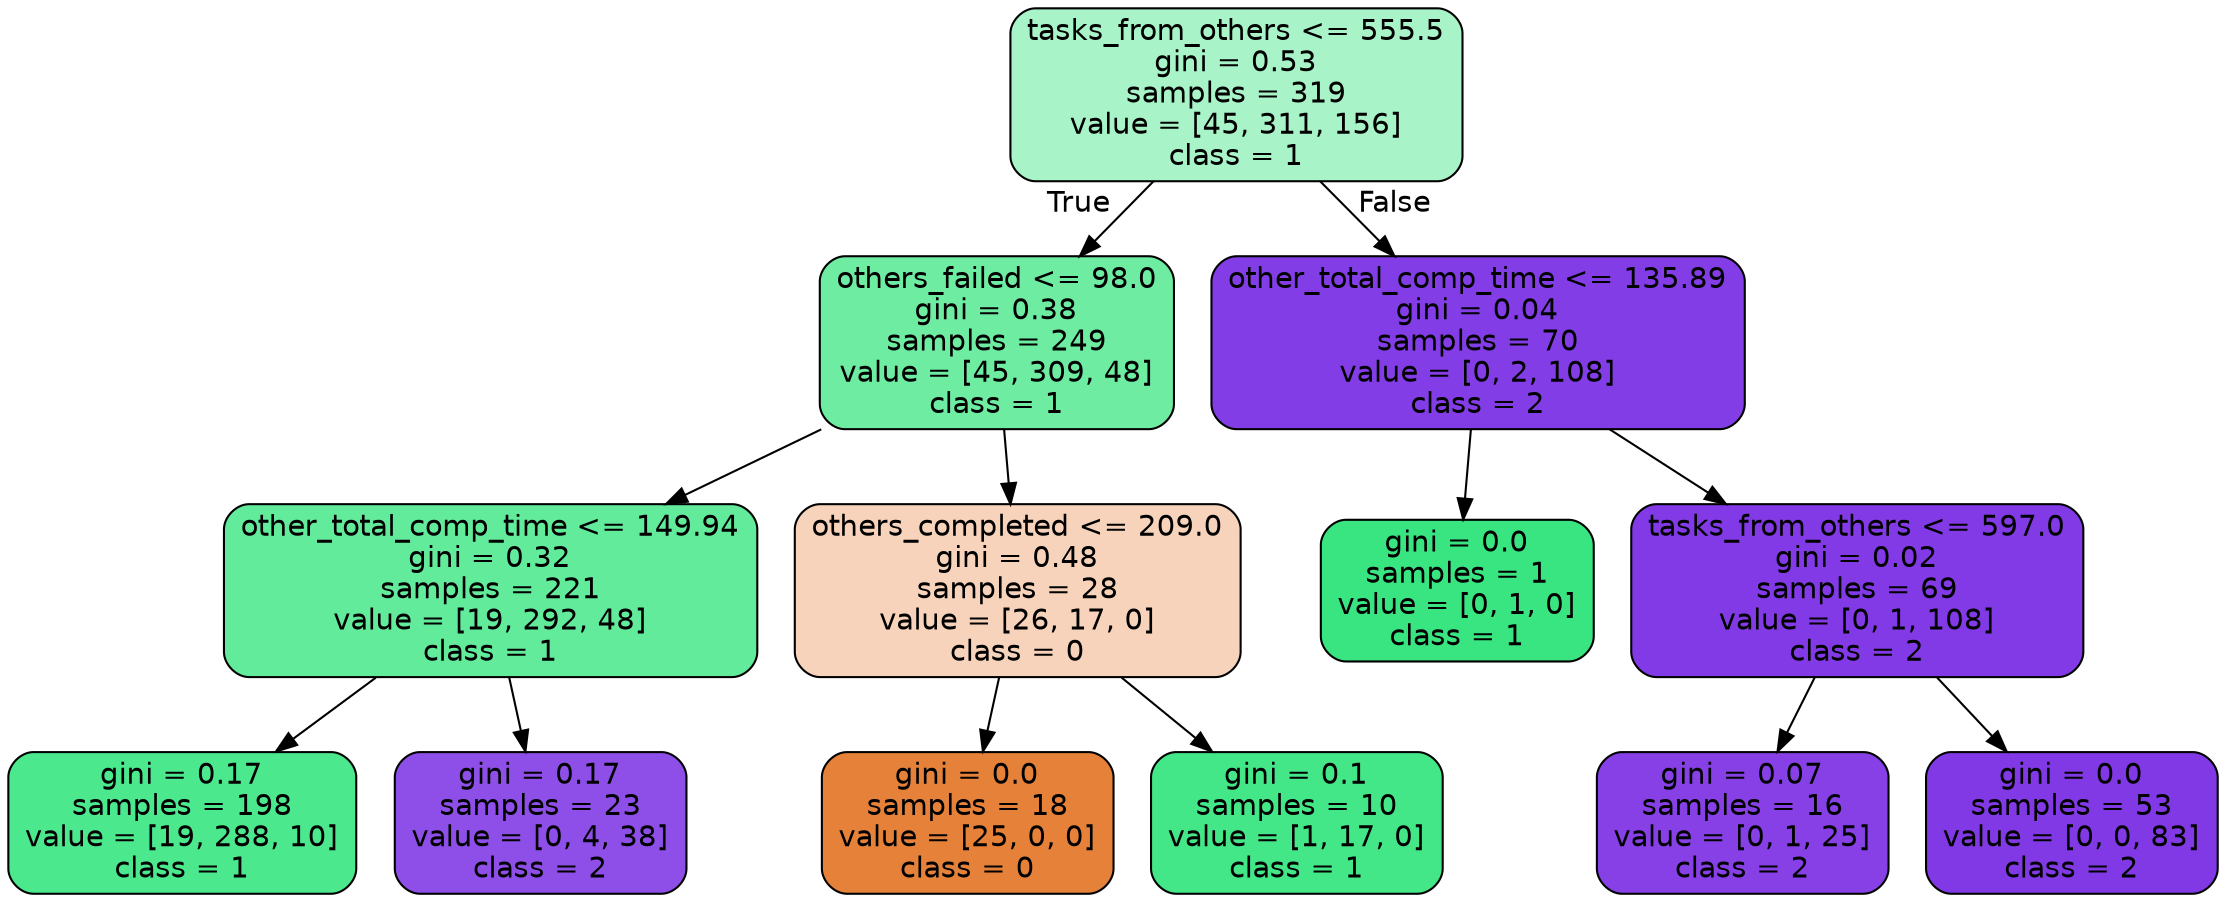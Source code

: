 digraph Tree {
node [shape=box, style="filled, rounded", color="black", fontname=helvetica] ;
edge [fontname=helvetica] ;
0 [label="tasks_from_others <= 555.5\ngini = 0.53\nsamples = 319\nvalue = [45, 311, 156]\nclass = 1", fillcolor="#39e5816f"] ;
1 [label="others_failed <= 98.0\ngini = 0.38\nsamples = 249\nvalue = [45, 309, 48]\nclass = 1", fillcolor="#39e581bc"] ;
0 -> 1 [labeldistance=2.5, labelangle=45, headlabel="True"] ;
2 [label="other_total_comp_time <= 149.94\ngini = 0.32\nsamples = 221\nvalue = [19, 292, 48]\nclass = 1", fillcolor="#39e581c8"] ;
1 -> 2 ;
3 [label="gini = 0.17\nsamples = 198\nvalue = [19, 288, 10]\nclass = 1", fillcolor="#39e581e6"] ;
2 -> 3 ;
4 [label="gini = 0.17\nsamples = 23\nvalue = [0, 4, 38]\nclass = 2", fillcolor="#8139e5e4"] ;
2 -> 4 ;
5 [label="others_completed <= 209.0\ngini = 0.48\nsamples = 28\nvalue = [26, 17, 0]\nclass = 0", fillcolor="#e5813958"] ;
1 -> 5 ;
6 [label="gini = 0.0\nsamples = 18\nvalue = [25, 0, 0]\nclass = 0", fillcolor="#e58139ff"] ;
5 -> 6 ;
7 [label="gini = 0.1\nsamples = 10\nvalue = [1, 17, 0]\nclass = 1", fillcolor="#39e581f0"] ;
5 -> 7 ;
8 [label="other_total_comp_time <= 135.89\ngini = 0.04\nsamples = 70\nvalue = [0, 2, 108]\nclass = 2", fillcolor="#8139e5fa"] ;
0 -> 8 [labeldistance=2.5, labelangle=-45, headlabel="False"] ;
9 [label="gini = 0.0\nsamples = 1\nvalue = [0, 1, 0]\nclass = 1", fillcolor="#39e581ff"] ;
8 -> 9 ;
10 [label="tasks_from_others <= 597.0\ngini = 0.02\nsamples = 69\nvalue = [0, 1, 108]\nclass = 2", fillcolor="#8139e5fd"] ;
8 -> 10 ;
11 [label="gini = 0.07\nsamples = 16\nvalue = [0, 1, 25]\nclass = 2", fillcolor="#8139e5f5"] ;
10 -> 11 ;
12 [label="gini = 0.0\nsamples = 53\nvalue = [0, 0, 83]\nclass = 2", fillcolor="#8139e5ff"] ;
10 -> 12 ;
}